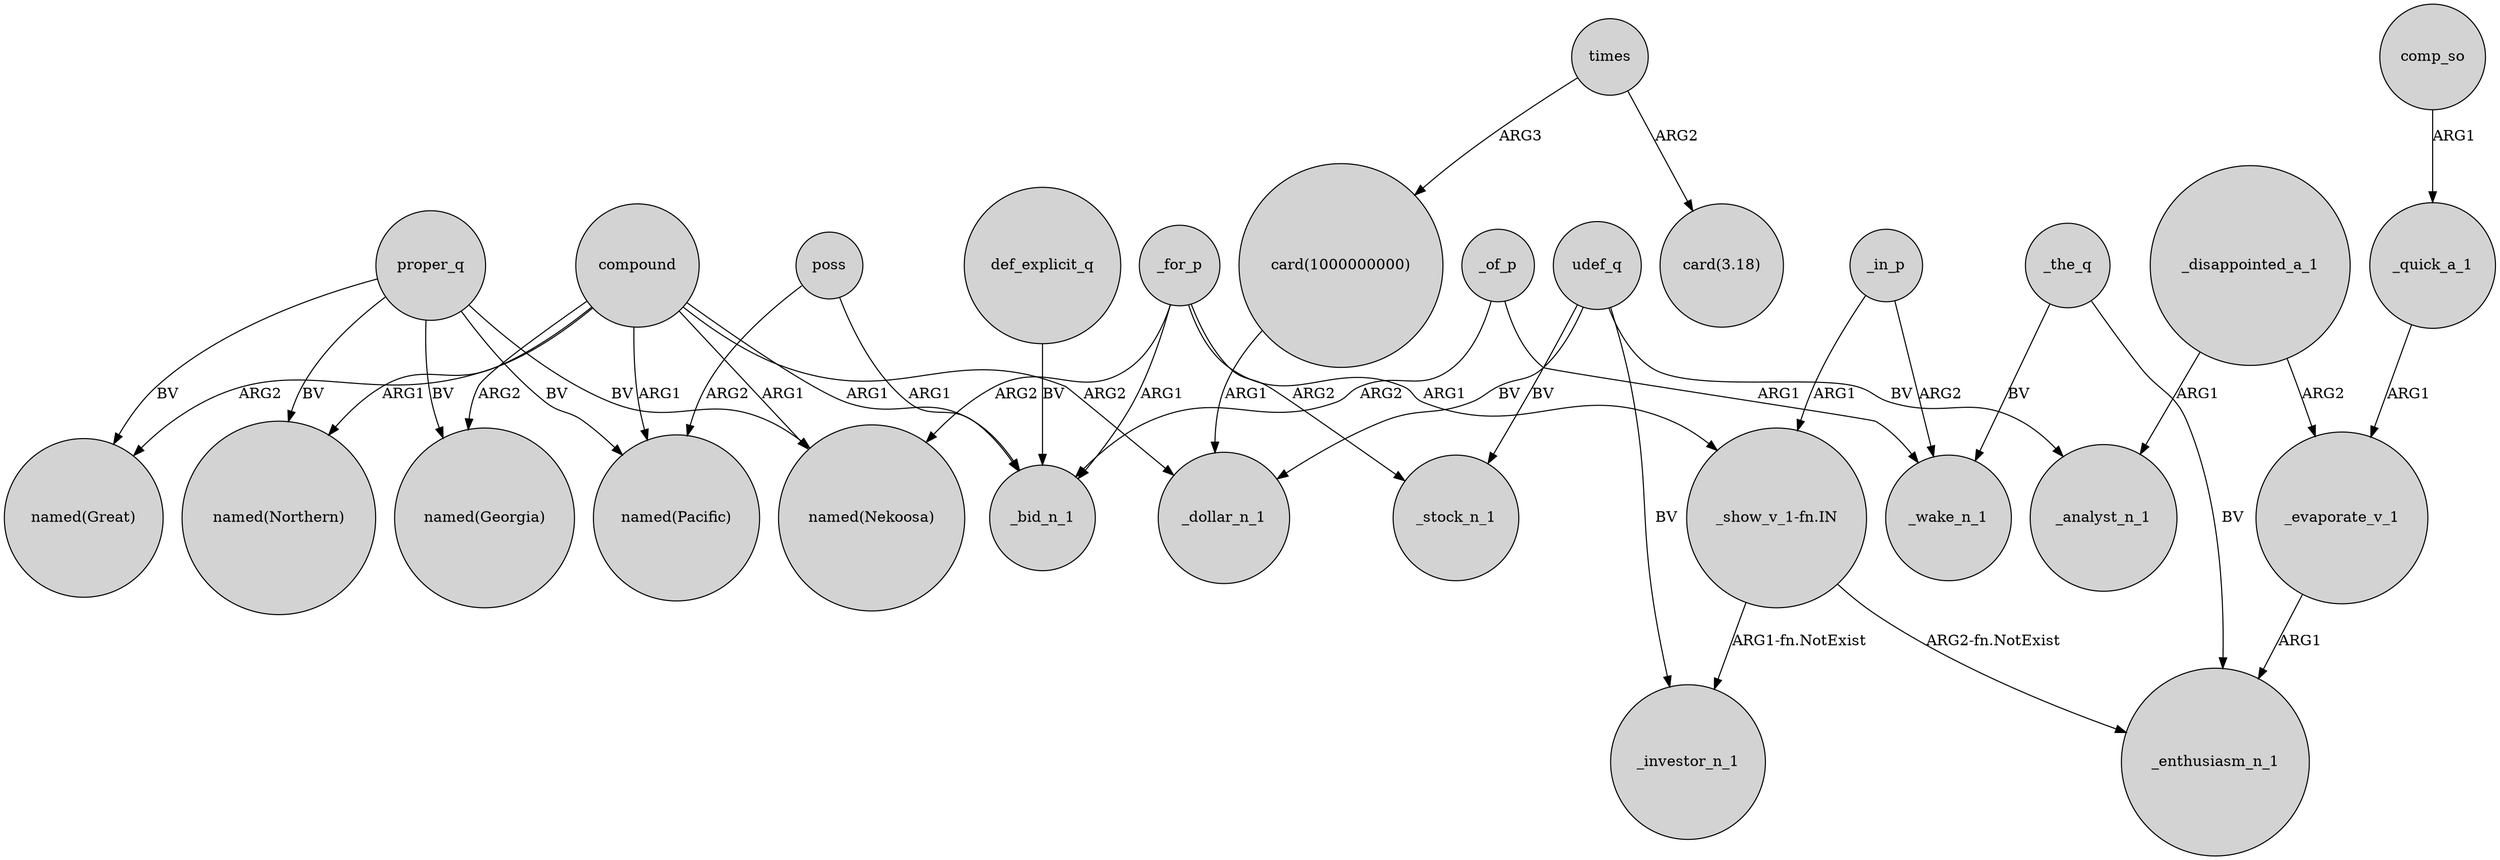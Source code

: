 digraph {
	node [shape=circle style=filled]
	_of_p -> _bid_n_1 [label=ARG2]
	_disappointed_a_1 -> _evaporate_v_1 [label=ARG2]
	_the_q -> _enthusiasm_n_1 [label=BV]
	_the_q -> _wake_n_1 [label=BV]
	udef_q -> _investor_n_1 [label=BV]
	compound -> "named(Nekoosa)" [label=ARG1]
	times -> "card(3.18)" [label=ARG2]
	"_show_v_1-fn.IN" -> _investor_n_1 [label="ARG1-fn.NotExist"]
	def_explicit_q -> _bid_n_1 [label=BV]
	_evaporate_v_1 -> _enthusiasm_n_1 [label=ARG1]
	compound -> "named(Georgia)" [label=ARG2]
	compound -> "named(Great)" [label=ARG2]
	"_show_v_1-fn.IN" -> _enthusiasm_n_1 [label="ARG2-fn.NotExist"]
	comp_so -> _quick_a_1 [label=ARG1]
	_quick_a_1 -> _evaporate_v_1 [label=ARG1]
	times -> "card(1000000000)" [label=ARG3]
	_disappointed_a_1 -> _analyst_n_1 [label=ARG1]
	_of_p -> _wake_n_1 [label=ARG1]
	udef_q -> _stock_n_1 [label=BV]
	proper_q -> "named(Nekoosa)" [label=BV]
	proper_q -> "named(Great)" [label=BV]
	_for_p -> _stock_n_1 [label=ARG2]
	_in_p -> _wake_n_1 [label=ARG2]
	poss -> _bid_n_1 [label=ARG1]
	_for_p -> "_show_v_1-fn.IN" [label=ARG1]
	poss -> "named(Pacific)" [label=ARG2]
	proper_q -> "named(Georgia)" [label=BV]
	_for_p -> _bid_n_1 [label=ARG1]
	udef_q -> _analyst_n_1 [label=BV]
	compound -> "named(Northern)" [label=ARG1]
	_for_p -> "named(Nekoosa)" [label=ARG2]
	_in_p -> "_show_v_1-fn.IN" [label=ARG1]
	"card(1000000000)" -> _dollar_n_1 [label=ARG1]
	compound -> _dollar_n_1 [label=ARG2]
	compound -> "named(Pacific)" [label=ARG1]
	compound -> _bid_n_1 [label=ARG1]
	proper_q -> "named(Pacific)" [label=BV]
	proper_q -> "named(Northern)" [label=BV]
	udef_q -> _dollar_n_1 [label=BV]
}
